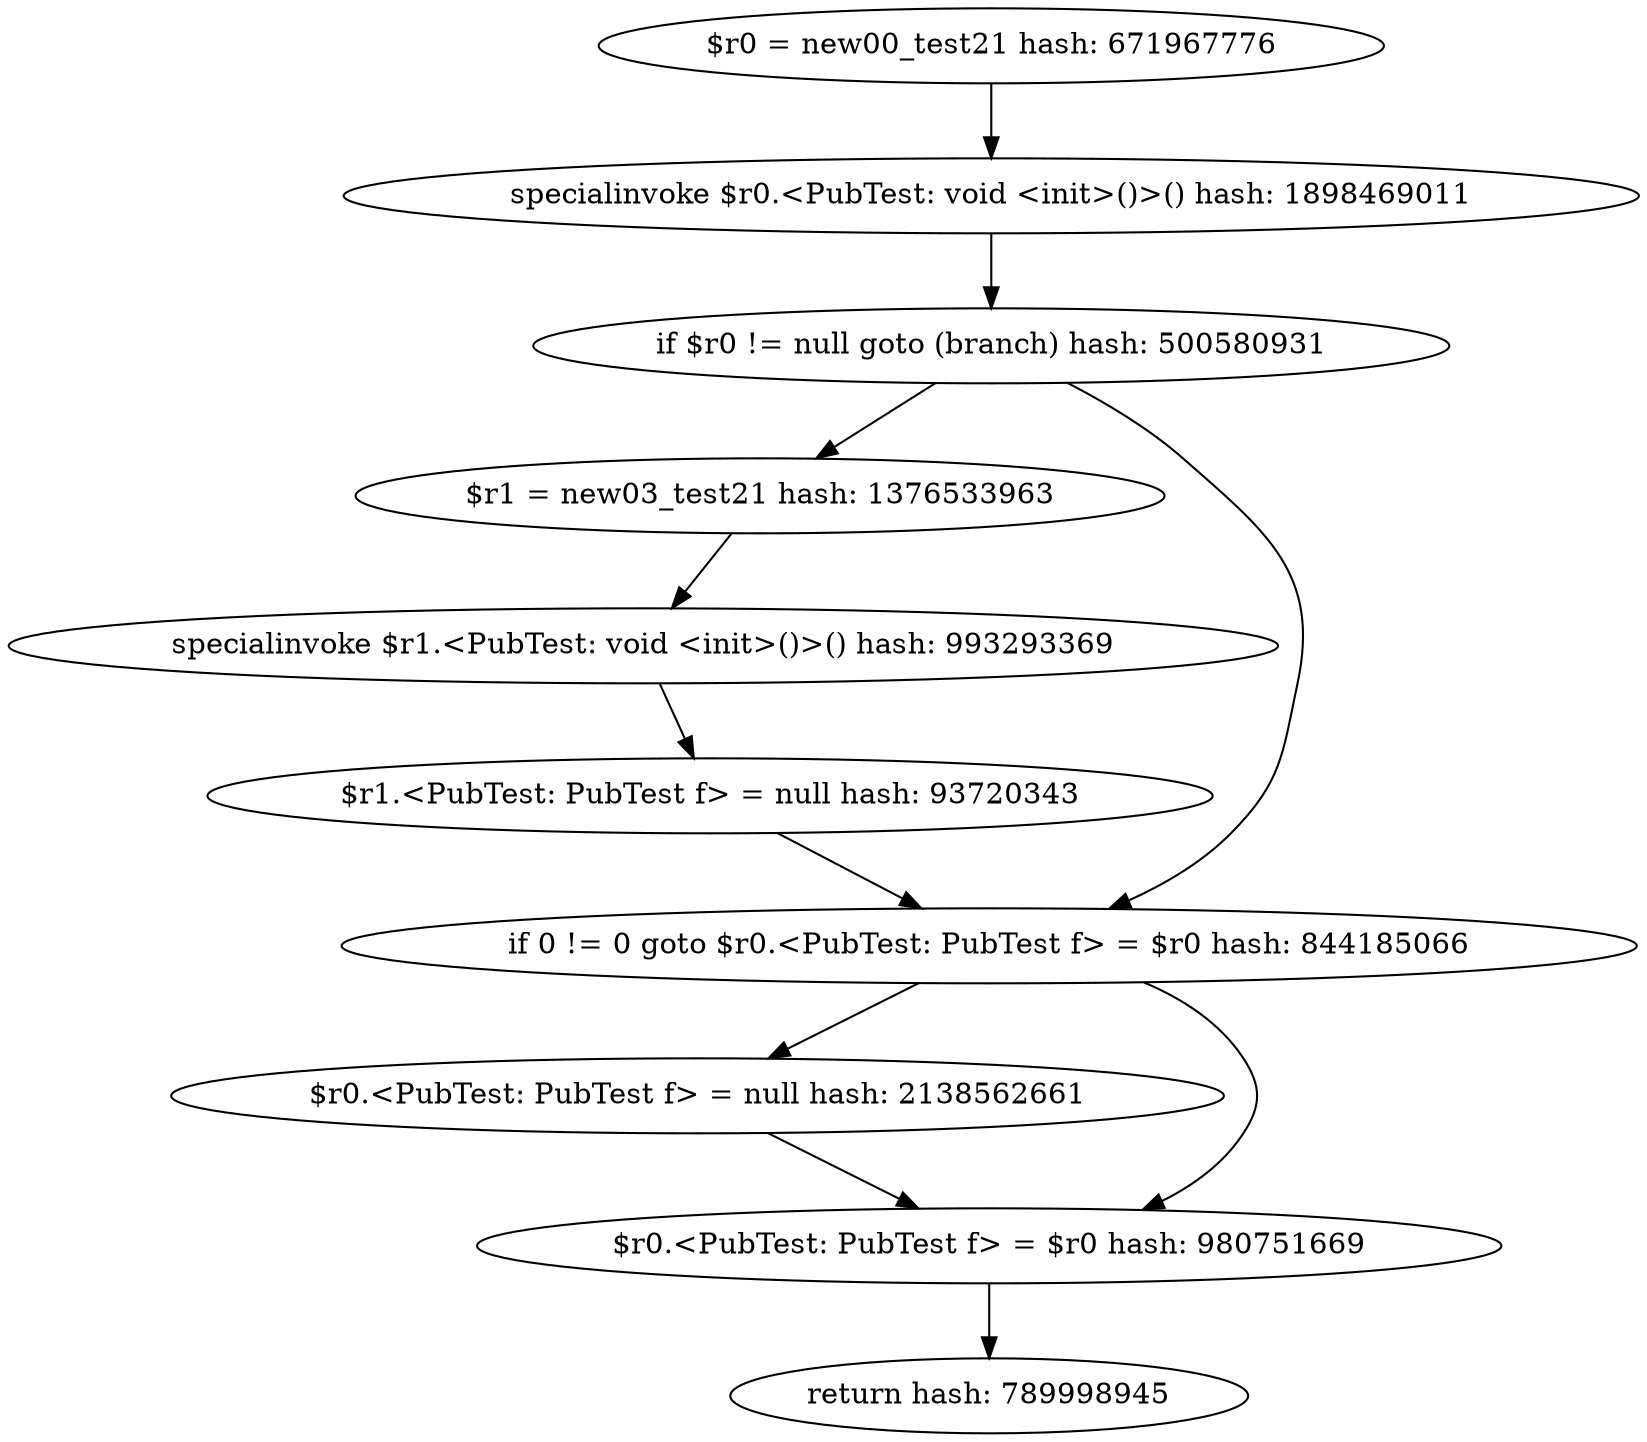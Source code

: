 digraph "./target1-pub/PubTest.test21.intra.debug" {
    "$r0 = new00_test21 hash: 671967776";
    "specialinvoke $r0.<PubTest: void <init>()>() hash: 1898469011";
    "if $r0 != null goto (branch) hash: 500580931";
    "$r1 = new03_test21 hash: 1376533963";
    "specialinvoke $r1.<PubTest: void <init>()>() hash: 993293369";
    "$r1.<PubTest: PubTest f> = null hash: 93720343";
    "if 0 != 0 goto $r0.<PubTest: PubTest f> = $r0 hash: 844185066";
    "$r0.<PubTest: PubTest f> = null hash: 2138562661";
    "$r0.<PubTest: PubTest f> = $r0 hash: 980751669";
    "return hash: 789998945";
    "$r0 = new00_test21 hash: 671967776"->"specialinvoke $r0.<PubTest: void <init>()>() hash: 1898469011";
    "specialinvoke $r0.<PubTest: void <init>()>() hash: 1898469011"->"if $r0 != null goto (branch) hash: 500580931";
    "if $r0 != null goto (branch) hash: 500580931"->"$r1 = new03_test21 hash: 1376533963";
    "if $r0 != null goto (branch) hash: 500580931"->"if 0 != 0 goto $r0.<PubTest: PubTest f> = $r0 hash: 844185066";
    "$r1 = new03_test21 hash: 1376533963"->"specialinvoke $r1.<PubTest: void <init>()>() hash: 993293369";
    "specialinvoke $r1.<PubTest: void <init>()>() hash: 993293369"->"$r1.<PubTest: PubTest f> = null hash: 93720343";
    "$r1.<PubTest: PubTest f> = null hash: 93720343"->"if 0 != 0 goto $r0.<PubTest: PubTest f> = $r0 hash: 844185066";
    "if 0 != 0 goto $r0.<PubTest: PubTest f> = $r0 hash: 844185066"->"$r0.<PubTest: PubTest f> = null hash: 2138562661";
    "if 0 != 0 goto $r0.<PubTest: PubTest f> = $r0 hash: 844185066"->"$r0.<PubTest: PubTest f> = $r0 hash: 980751669";
    "$r0.<PubTest: PubTest f> = null hash: 2138562661"->"$r0.<PubTest: PubTest f> = $r0 hash: 980751669";
    "$r0.<PubTest: PubTest f> = $r0 hash: 980751669"->"return hash: 789998945";
}
